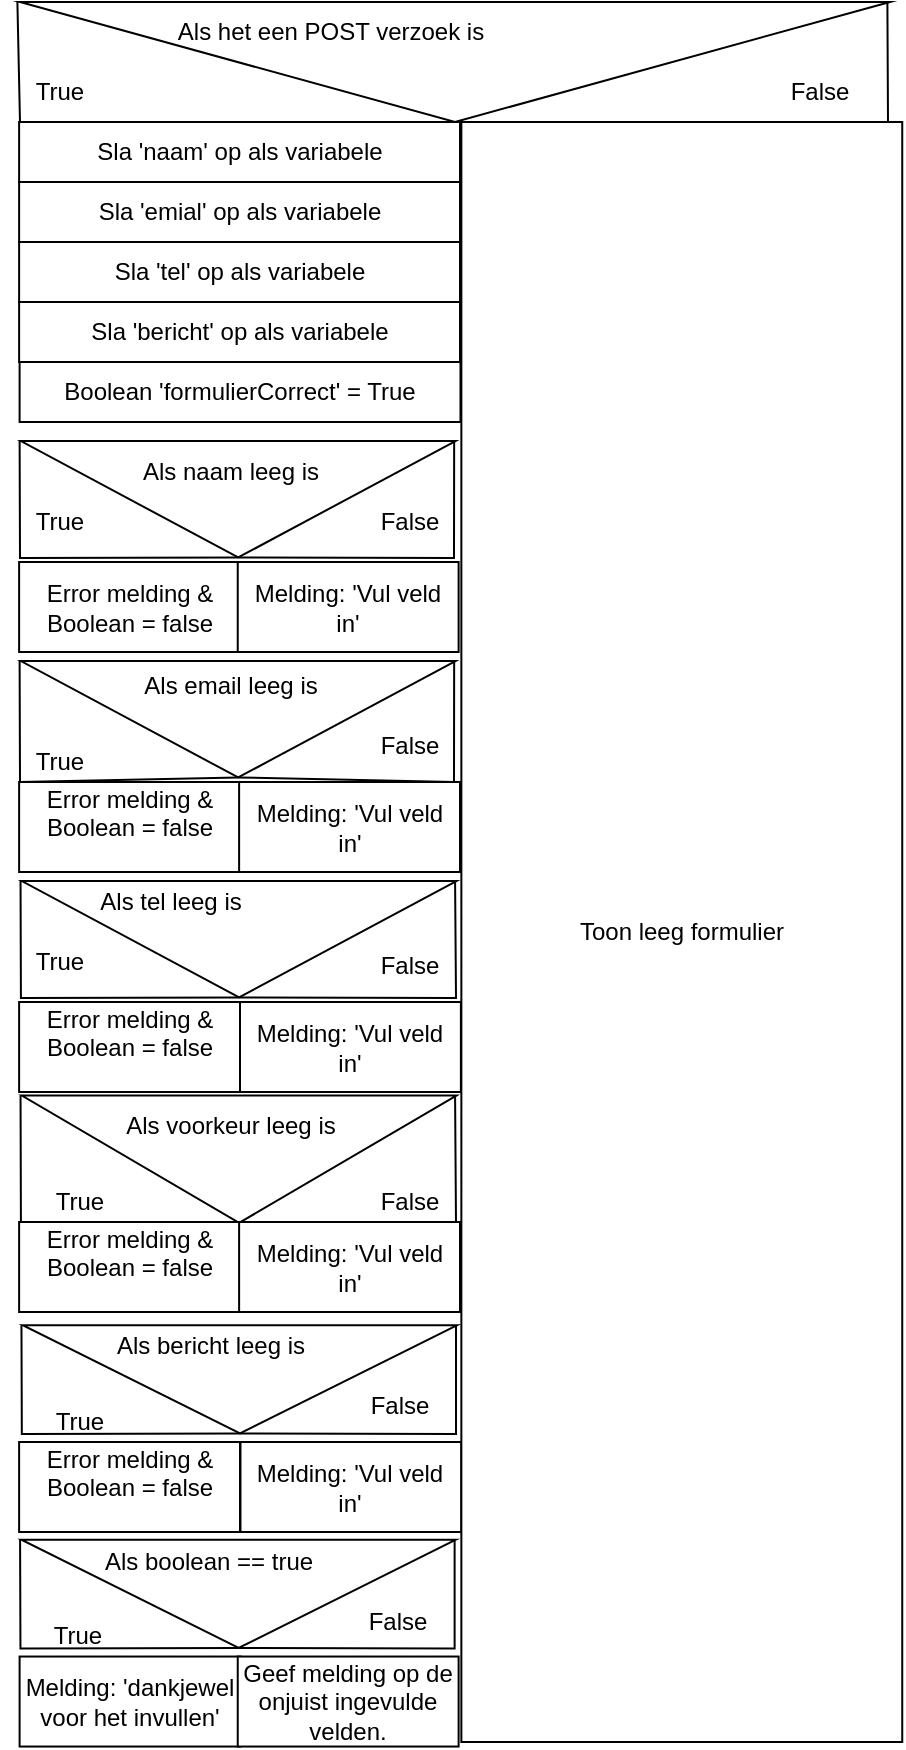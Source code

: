 <mxfile version="20.0.4" type="device"><diagram id="smZNaeCkn_50OmBjfCyH" name="Page-1"><mxGraphModel dx="1221" dy="631" grid="1" gridSize="10" guides="1" tooltips="1" connect="1" arrows="1" fold="1" page="1" pageScale="1" pageWidth="827" pageHeight="1169" math="0" shadow="0"><root><mxCell id="0"/><mxCell id="1" parent="0"/><mxCell id="jb1iZqjRTm2n1MPgPNoa-2" value="" style="triangle;whiteSpace=wrap;html=1;rotation=90;" vertex="1" parent="1"><mxGeometry x="337.5" y="-107.5" width="60" height="435" as="geometry"/></mxCell><mxCell id="jb1iZqjRTm2n1MPgPNoa-1" value="Als het een POST verzoek is" style="text;html=1;align=center;verticalAlign=middle;resizable=0;points=[];autosize=1;strokeColor=none;fillColor=none;" vertex="1" parent="1"><mxGeometry x="220" y="80" width="170" height="30" as="geometry"/></mxCell><mxCell id="jb1iZqjRTm2n1MPgPNoa-3" value="" style="endArrow=none;html=1;rounded=0;entryX=0;entryY=1.003;entryDx=0;entryDy=0;entryPerimeter=0;exitX=1;exitY=0.5;exitDx=0;exitDy=0;" edge="1" parent="1" source="jb1iZqjRTm2n1MPgPNoa-2" target="jb1iZqjRTm2n1MPgPNoa-2"><mxGeometry width="50" height="50" relative="1" as="geometry"><mxPoint x="120" y="190" as="sourcePoint"/><mxPoint x="160" y="140" as="targetPoint"/><Array as="points"><mxPoint x="150" y="140"/></Array></mxGeometry></mxCell><mxCell id="jb1iZqjRTm2n1MPgPNoa-4" value="" style="endArrow=none;html=1;rounded=0;entryX=0;entryY=0.003;entryDx=0;entryDy=0;entryPerimeter=0;exitX=1;exitY=0.5;exitDx=0;exitDy=0;" edge="1" parent="1" source="jb1iZqjRTm2n1MPgPNoa-2" target="jb1iZqjRTm2n1MPgPNoa-2"><mxGeometry width="50" height="50" relative="1" as="geometry"><mxPoint x="340" y="310" as="sourcePoint"/><mxPoint x="390" y="260" as="targetPoint"/><Array as="points"><mxPoint x="584" y="140"/></Array></mxGeometry></mxCell><mxCell id="jb1iZqjRTm2n1MPgPNoa-5" value="False" style="text;html=1;strokeColor=none;fillColor=none;align=center;verticalAlign=middle;whiteSpace=wrap;rounded=0;" vertex="1" parent="1"><mxGeometry x="520" y="110" width="60" height="30" as="geometry"/></mxCell><mxCell id="jb1iZqjRTm2n1MPgPNoa-6" value="True" style="text;html=1;strokeColor=none;fillColor=none;align=center;verticalAlign=middle;whiteSpace=wrap;rounded=0;" vertex="1" parent="1"><mxGeometry x="140" y="110" width="60" height="30" as="geometry"/></mxCell><mxCell id="jb1iZqjRTm2n1MPgPNoa-8" value="" style="triangle;whiteSpace=wrap;html=1;rotation=90;" vertex="1" parent="1"><mxGeometry x="230" y="220" width="58.19" height="217.27" as="geometry"/></mxCell><mxCell id="jb1iZqjRTm2n1MPgPNoa-9" value="" style="endArrow=none;html=1;rounded=0;entryX=0;entryY=1.003;entryDx=0;entryDy=0;entryPerimeter=0;exitX=1;exitY=0.5;exitDx=0;exitDy=0;" edge="1" parent="1" source="jb1iZqjRTm2n1MPgPNoa-8" target="jb1iZqjRTm2n1MPgPNoa-8"><mxGeometry width="50" height="50" relative="1" as="geometry"><mxPoint x="120.46" y="470" as="sourcePoint"/><mxPoint x="160.46" y="420" as="targetPoint"/><Array as="points"><mxPoint x="150" y="358"/></Array></mxGeometry></mxCell><mxCell id="jb1iZqjRTm2n1MPgPNoa-10" value="" style="endArrow=none;html=1;rounded=0;entryX=0;entryY=0.003;entryDx=0;entryDy=0;entryPerimeter=0;exitX=1;exitY=0.5;exitDx=0;exitDy=0;" edge="1" parent="1" source="jb1iZqjRTm2n1MPgPNoa-8" target="jb1iZqjRTm2n1MPgPNoa-8"><mxGeometry width="50" height="50" relative="1" as="geometry"><mxPoint x="340.46" y="590" as="sourcePoint"/><mxPoint x="390.46" y="540" as="targetPoint"/><Array as="points"><mxPoint x="367" y="358"/></Array></mxGeometry></mxCell><mxCell id="jb1iZqjRTm2n1MPgPNoa-11" value="Als naam leeg is" style="text;html=1;align=center;verticalAlign=middle;resizable=0;points=[];autosize=1;strokeColor=none;fillColor=none;" vertex="1" parent="1"><mxGeometry x="200" y="300" width="110" height="30" as="geometry"/></mxCell><mxCell id="jb1iZqjRTm2n1MPgPNoa-12" value="" style="triangle;whiteSpace=wrap;html=1;rotation=90;" vertex="1" parent="1"><mxGeometry x="230" y="330" width="58.19" height="217.27" as="geometry"/></mxCell><mxCell id="jb1iZqjRTm2n1MPgPNoa-13" value="" style="endArrow=none;html=1;rounded=0;entryX=0;entryY=1.003;entryDx=0;entryDy=0;entryPerimeter=0;exitX=1;exitY=0.5;exitDx=0;exitDy=0;" edge="1" parent="1" source="jb1iZqjRTm2n1MPgPNoa-12" target="jb1iZqjRTm2n1MPgPNoa-12"><mxGeometry width="50" height="50" relative="1" as="geometry"><mxPoint x="130.46" y="565" as="sourcePoint"/><mxPoint x="170.46" y="515" as="targetPoint"/><Array as="points"><mxPoint x="150" y="470"/></Array></mxGeometry></mxCell><mxCell id="jb1iZqjRTm2n1MPgPNoa-14" value="" style="endArrow=none;html=1;rounded=0;entryX=0;entryY=0.003;entryDx=0;entryDy=0;entryPerimeter=0;exitX=1;exitY=0.5;exitDx=0;exitDy=0;" edge="1" parent="1" source="jb1iZqjRTm2n1MPgPNoa-12" target="jb1iZqjRTm2n1MPgPNoa-12"><mxGeometry width="50" height="50" relative="1" as="geometry"><mxPoint x="350.46" y="685" as="sourcePoint"/><mxPoint x="400.46" y="635" as="targetPoint"/><Array as="points"><mxPoint x="367" y="470"/></Array></mxGeometry></mxCell><mxCell id="jb1iZqjRTm2n1MPgPNoa-15" value="Als email leeg is" style="text;html=1;align=center;verticalAlign=middle;resizable=0;points=[];autosize=1;strokeColor=none;fillColor=none;" vertex="1" parent="1"><mxGeometry x="200" y="407.27" width="110" height="30" as="geometry"/></mxCell><mxCell id="jb1iZqjRTm2n1MPgPNoa-16" value="" style="triangle;whiteSpace=wrap;html=1;rotation=90;" vertex="1" parent="1"><mxGeometry x="230.46" y="440" width="58.19" height="217.27" as="geometry"/></mxCell><mxCell id="jb1iZqjRTm2n1MPgPNoa-17" value="" style="endArrow=none;html=1;rounded=0;entryX=0;entryY=1.003;entryDx=0;entryDy=0;entryPerimeter=0;exitX=1;exitY=0.5;exitDx=0;exitDy=0;" edge="1" parent="1" source="jb1iZqjRTm2n1MPgPNoa-16" target="jb1iZqjRTm2n1MPgPNoa-16"><mxGeometry width="50" height="50" relative="1" as="geometry"><mxPoint x="120.92" y="690" as="sourcePoint"/><mxPoint x="160.92" y="640" as="targetPoint"/><Array as="points"><mxPoint x="150.46" y="578"/></Array></mxGeometry></mxCell><mxCell id="jb1iZqjRTm2n1MPgPNoa-18" value="" style="endArrow=none;html=1;rounded=0;entryX=0;entryY=0.003;entryDx=0;entryDy=0;entryPerimeter=0;exitX=1;exitY=0.5;exitDx=0;exitDy=0;" edge="1" parent="1" source="jb1iZqjRTm2n1MPgPNoa-16" target="jb1iZqjRTm2n1MPgPNoa-16"><mxGeometry width="50" height="50" relative="1" as="geometry"><mxPoint x="340.92" y="810" as="sourcePoint"/><mxPoint x="390.92" y="760" as="targetPoint"/><Array as="points"><mxPoint x="368" y="578"/></Array></mxGeometry></mxCell><mxCell id="jb1iZqjRTm2n1MPgPNoa-19" value="Als tel leeg is" style="text;html=1;align=center;verticalAlign=middle;resizable=0;points=[];autosize=1;strokeColor=none;fillColor=none;" vertex="1" parent="1"><mxGeometry x="179.56" y="515" width="90" height="30" as="geometry"/></mxCell><mxCell id="jb1iZqjRTm2n1MPgPNoa-20" value="" style="triangle;whiteSpace=wrap;html=1;rotation=90;" vertex="1" parent="1"><mxGeometry x="227.73" y="550" width="63.65" height="217.27" as="geometry"/></mxCell><mxCell id="jb1iZqjRTm2n1MPgPNoa-21" value="" style="endArrow=none;html=1;rounded=0;entryX=0;entryY=1.003;entryDx=0;entryDy=0;entryPerimeter=0;exitX=1;exitY=0.5;exitDx=0;exitDy=0;" edge="1" parent="1" source="jb1iZqjRTm2n1MPgPNoa-20" target="jb1iZqjRTm2n1MPgPNoa-20"><mxGeometry width="50" height="50" relative="1" as="geometry"><mxPoint x="130.92" y="752.73" as="sourcePoint"/><mxPoint x="170.92" y="702.73" as="targetPoint"/><Array as="points"><mxPoint x="150.46" y="690.73"/></Array></mxGeometry></mxCell><mxCell id="jb1iZqjRTm2n1MPgPNoa-22" value="" style="endArrow=none;html=1;rounded=0;entryX=0;entryY=0.003;entryDx=0;entryDy=0;entryPerimeter=0;exitX=1;exitY=0.5;exitDx=0;exitDy=0;" edge="1" parent="1" source="jb1iZqjRTm2n1MPgPNoa-20" target="jb1iZqjRTm2n1MPgPNoa-20"><mxGeometry width="50" height="50" relative="1" as="geometry"><mxPoint x="350.92" y="872.73" as="sourcePoint"/><mxPoint x="400.92" y="822.73" as="targetPoint"/><Array as="points"><mxPoint x="368" y="690.73"/></Array></mxGeometry></mxCell><mxCell id="jb1iZqjRTm2n1MPgPNoa-23" value="Als voorkeur leeg is" style="text;html=1;align=center;verticalAlign=middle;resizable=0;points=[];autosize=1;strokeColor=none;fillColor=none;" vertex="1" parent="1"><mxGeometry x="195" y="627.27" width="120" height="30" as="geometry"/></mxCell><mxCell id="jb1iZqjRTm2n1MPgPNoa-24" value="" style="triangle;whiteSpace=wrap;html=1;rotation=90;" vertex="1" parent="1"><mxGeometry x="232.96" y="660" width="54.11" height="217.27" as="geometry"/></mxCell><mxCell id="jb1iZqjRTm2n1MPgPNoa-25" value="" style="endArrow=none;html=1;rounded=0;entryX=0;entryY=1.003;entryDx=0;entryDy=0;entryPerimeter=0;exitX=1;exitY=0.5;exitDx=0;exitDy=0;" edge="1" parent="1" source="jb1iZqjRTm2n1MPgPNoa-24" target="jb1iZqjRTm2n1MPgPNoa-24"><mxGeometry width="50" height="50" relative="1" as="geometry"><mxPoint x="131.38" y="857.96" as="sourcePoint"/><mxPoint x="171.38" y="807.96" as="targetPoint"/><Array as="points"><mxPoint x="150.92" y="795.96"/></Array></mxGeometry></mxCell><mxCell id="jb1iZqjRTm2n1MPgPNoa-26" value="" style="endArrow=none;html=1;rounded=0;entryX=0;entryY=0.003;entryDx=0;entryDy=0;entryPerimeter=0;exitX=1;exitY=0.5;exitDx=0;exitDy=0;" edge="1" parent="1" source="jb1iZqjRTm2n1MPgPNoa-24" target="jb1iZqjRTm2n1MPgPNoa-24"><mxGeometry width="50" height="50" relative="1" as="geometry"><mxPoint x="351.38" y="977.96" as="sourcePoint"/><mxPoint x="401.38" y="927.96" as="targetPoint"/><Array as="points"><mxPoint x="368" y="795.96"/></Array></mxGeometry></mxCell><mxCell id="jb1iZqjRTm2n1MPgPNoa-27" value="Als bericht leeg is" style="text;html=1;align=center;verticalAlign=middle;resizable=0;points=[];autosize=1;strokeColor=none;fillColor=none;" vertex="1" parent="1"><mxGeometry x="190" y="737.27" width="110" height="30" as="geometry"/></mxCell><mxCell id="jb1iZqjRTm2n1MPgPNoa-28" value="True" style="text;html=1;strokeColor=none;fillColor=none;align=center;verticalAlign=middle;whiteSpace=wrap;rounded=0;" vertex="1" parent="1"><mxGeometry x="140" y="325" width="60" height="30" as="geometry"/></mxCell><mxCell id="jb1iZqjRTm2n1MPgPNoa-29" value="True" style="text;html=1;strokeColor=none;fillColor=none;align=center;verticalAlign=middle;whiteSpace=wrap;rounded=0;" vertex="1" parent="1"><mxGeometry x="140" y="450" width="60" height="20" as="geometry"/></mxCell><mxCell id="jb1iZqjRTm2n1MPgPNoa-30" value="Sla 'naam' op als variabele" style="rounded=0;whiteSpace=wrap;html=1;" vertex="1" parent="1"><mxGeometry x="149.56" y="140" width="220.44" height="30" as="geometry"/></mxCell><mxCell id="jb1iZqjRTm2n1MPgPNoa-31" value="Sla 'emial' op als variabele" style="rounded=0;whiteSpace=wrap;html=1;" vertex="1" parent="1"><mxGeometry x="149.56" y="170" width="220.44" height="30" as="geometry"/></mxCell><mxCell id="jb1iZqjRTm2n1MPgPNoa-32" value="Sla 'tel' op als variabele" style="rounded=0;whiteSpace=wrap;html=1;" vertex="1" parent="1"><mxGeometry x="149.56" y="200" width="220.44" height="30" as="geometry"/></mxCell><mxCell id="jb1iZqjRTm2n1MPgPNoa-33" value="Sla 'bericht' op als variabele" style="rounded=0;whiteSpace=wrap;html=1;" vertex="1" parent="1"><mxGeometry x="149.56" y="230" width="220.44" height="30" as="geometry"/></mxCell><mxCell id="jb1iZqjRTm2n1MPgPNoa-36" value="Error melding &amp;amp; Boolean = false" style="rounded=0;whiteSpace=wrap;html=1;" vertex="1" parent="1"><mxGeometry x="149.56" y="360" width="110.44" height="45" as="geometry"/></mxCell><mxCell id="jb1iZqjRTm2n1MPgPNoa-39" value="&#xA;Error melding &amp;amp; Boolean = false&lt;br&gt;&#xA;&#xA;" style="rounded=0;whiteSpace=wrap;html=1;" vertex="1" parent="1"><mxGeometry x="149.56" y="470" width="110.44" height="45" as="geometry"/></mxCell><mxCell id="jb1iZqjRTm2n1MPgPNoa-40" value="&#xA;Error melding &amp;amp; Boolean = false&lt;br&gt;&#xA;&#xA;" style="rounded=0;whiteSpace=wrap;html=1;" vertex="1" parent="1"><mxGeometry x="149.56" y="580" width="110.44" height="45" as="geometry"/></mxCell><mxCell id="jb1iZqjRTm2n1MPgPNoa-41" value="&#xA;Error melding &amp;amp; Boolean = false&lt;br&gt;&#xA;&#xA;" style="rounded=0;whiteSpace=wrap;html=1;" vertex="1" parent="1"><mxGeometry x="149.56" y="690" width="110.44" height="45" as="geometry"/></mxCell><mxCell id="jb1iZqjRTm2n1MPgPNoa-42" value="&#xA;Error melding &amp;amp; Boolean = false&lt;br&gt;&#xA;&#xA;" style="rounded=0;whiteSpace=wrap;html=1;" vertex="1" parent="1"><mxGeometry x="149.56" y="800" width="110.44" height="45" as="geometry"/></mxCell><mxCell id="jb1iZqjRTm2n1MPgPNoa-43" value="True" style="text;html=1;strokeColor=none;fillColor=none;align=center;verticalAlign=middle;whiteSpace=wrap;rounded=0;" vertex="1" parent="1"><mxGeometry x="140" y="550" width="60" height="20" as="geometry"/></mxCell><mxCell id="jb1iZqjRTm2n1MPgPNoa-44" value="True" style="text;html=1;strokeColor=none;fillColor=none;align=center;verticalAlign=middle;whiteSpace=wrap;rounded=0;" vertex="1" parent="1"><mxGeometry x="149.56" y="670" width="60" height="20" as="geometry"/></mxCell><mxCell id="jb1iZqjRTm2n1MPgPNoa-45" value="True" style="text;html=1;strokeColor=none;fillColor=none;align=center;verticalAlign=middle;whiteSpace=wrap;rounded=0;" vertex="1" parent="1"><mxGeometry x="149.56" y="780" width="60" height="20" as="geometry"/></mxCell><mxCell id="jb1iZqjRTm2n1MPgPNoa-46" value="False" style="text;html=1;strokeColor=none;fillColor=none;align=center;verticalAlign=middle;whiteSpace=wrap;rounded=0;" vertex="1" parent="1"><mxGeometry x="315" y="325" width="60" height="30" as="geometry"/></mxCell><mxCell id="jb1iZqjRTm2n1MPgPNoa-47" value="False" style="text;html=1;strokeColor=none;fillColor=none;align=center;verticalAlign=middle;whiteSpace=wrap;rounded=0;" vertex="1" parent="1"><mxGeometry x="315" y="437.27" width="60" height="30" as="geometry"/></mxCell><mxCell id="jb1iZqjRTm2n1MPgPNoa-48" value="False" style="text;html=1;strokeColor=none;fillColor=none;align=center;verticalAlign=middle;whiteSpace=wrap;rounded=0;" vertex="1" parent="1"><mxGeometry x="315" y="547.27" width="60" height="30" as="geometry"/></mxCell><mxCell id="jb1iZqjRTm2n1MPgPNoa-49" value="False" style="text;html=1;strokeColor=none;fillColor=none;align=center;verticalAlign=middle;whiteSpace=wrap;rounded=0;" vertex="1" parent="1"><mxGeometry x="315" y="665" width="60" height="30" as="geometry"/></mxCell><mxCell id="jb1iZqjRTm2n1MPgPNoa-50" value="False" style="text;html=1;strokeColor=none;fillColor=none;align=center;verticalAlign=middle;whiteSpace=wrap;rounded=0;" vertex="1" parent="1"><mxGeometry x="310" y="767.27" width="60" height="30" as="geometry"/></mxCell><mxCell id="jb1iZqjRTm2n1MPgPNoa-51" value="Boolean 'formulierCorrect' = True" style="rounded=0;whiteSpace=wrap;html=1;" vertex="1" parent="1"><mxGeometry x="149.8" y="260" width="220.44" height="30" as="geometry"/></mxCell><mxCell id="jb1iZqjRTm2n1MPgPNoa-52" value="" style="triangle;whiteSpace=wrap;html=1;rotation=90;" vertex="1" parent="1"><mxGeometry x="232.27" y="767.27" width="54.11" height="217.27" as="geometry"/></mxCell><mxCell id="jb1iZqjRTm2n1MPgPNoa-53" value="" style="endArrow=none;html=1;rounded=0;entryX=0;entryY=1.003;entryDx=0;entryDy=0;entryPerimeter=0;exitX=1;exitY=0.5;exitDx=0;exitDy=0;" edge="1" parent="1" source="jb1iZqjRTm2n1MPgPNoa-52" target="jb1iZqjRTm2n1MPgPNoa-52"><mxGeometry width="50" height="50" relative="1" as="geometry"><mxPoint x="130.69" y="965.23" as="sourcePoint"/><mxPoint x="170.69" y="915.23" as="targetPoint"/><Array as="points"><mxPoint x="150.23" y="903.23"/></Array></mxGeometry></mxCell><mxCell id="jb1iZqjRTm2n1MPgPNoa-54" value="" style="endArrow=none;html=1;rounded=0;entryX=0;entryY=0.003;entryDx=0;entryDy=0;entryPerimeter=0;exitX=1;exitY=0.5;exitDx=0;exitDy=0;" edge="1" parent="1" source="jb1iZqjRTm2n1MPgPNoa-52" target="jb1iZqjRTm2n1MPgPNoa-52"><mxGeometry width="50" height="50" relative="1" as="geometry"><mxPoint x="350.69" y="1085.23" as="sourcePoint"/><mxPoint x="400.69" y="1035.23" as="targetPoint"/><Array as="points"><mxPoint x="367.31" y="903.23"/></Array></mxGeometry></mxCell><mxCell id="jb1iZqjRTm2n1MPgPNoa-55" value="Als boolean == true" style="text;html=1;align=center;verticalAlign=middle;resizable=0;points=[];autosize=1;strokeColor=none;fillColor=none;" vertex="1" parent="1"><mxGeometry x="184.31" y="844.54" width="120" height="30" as="geometry"/></mxCell><mxCell id="jb1iZqjRTm2n1MPgPNoa-56" value="True" style="text;html=1;strokeColor=none;fillColor=none;align=center;verticalAlign=middle;whiteSpace=wrap;rounded=0;" vertex="1" parent="1"><mxGeometry x="148.87" y="887.27" width="60" height="20" as="geometry"/></mxCell><mxCell id="jb1iZqjRTm2n1MPgPNoa-57" value="False" style="text;html=1;strokeColor=none;fillColor=none;align=center;verticalAlign=middle;whiteSpace=wrap;rounded=0;" vertex="1" parent="1"><mxGeometry x="309.31" y="874.54" width="60" height="30" as="geometry"/></mxCell><mxCell id="jb1iZqjRTm2n1MPgPNoa-58" value="Melding: 'dankjewel voor het invullen'" style="rounded=0;whiteSpace=wrap;html=1;" vertex="1" parent="1"><mxGeometry x="149.8" y="907.27" width="110.44" height="45" as="geometry"/></mxCell><mxCell id="jb1iZqjRTm2n1MPgPNoa-59" value="Geef melding op de onjuist ingevulde velden." style="rounded=0;whiteSpace=wrap;html=1;" vertex="1" parent="1"><mxGeometry x="258.87" y="907.27" width="110.44" height="45" as="geometry"/></mxCell><mxCell id="jb1iZqjRTm2n1MPgPNoa-61" value="Melding: 'Vul veld in'" style="rounded=0;whiteSpace=wrap;html=1;" vertex="1" parent="1"><mxGeometry x="260.24" y="800" width="110.44" height="45" as="geometry"/></mxCell><mxCell id="jb1iZqjRTm2n1MPgPNoa-62" value="Melding: 'Vul veld in'" style="rounded=0;whiteSpace=wrap;html=1;" vertex="1" parent="1"><mxGeometry x="259.56" y="690" width="110.44" height="45" as="geometry"/></mxCell><mxCell id="jb1iZqjRTm2n1MPgPNoa-63" value="Melding: 'Vul veld in'" style="rounded=0;whiteSpace=wrap;html=1;" vertex="1" parent="1"><mxGeometry x="260" y="580" width="110.44" height="45" as="geometry"/></mxCell><mxCell id="jb1iZqjRTm2n1MPgPNoa-64" value="Melding: 'Vul veld in'" style="rounded=0;whiteSpace=wrap;html=1;" vertex="1" parent="1"><mxGeometry x="259.56" y="470" width="110.44" height="45" as="geometry"/></mxCell><mxCell id="jb1iZqjRTm2n1MPgPNoa-65" value="Melding: 'Vul veld in'" style="rounded=0;whiteSpace=wrap;html=1;" vertex="1" parent="1"><mxGeometry x="258.87" y="360" width="110.44" height="45" as="geometry"/></mxCell><mxCell id="jb1iZqjRTm2n1MPgPNoa-66" value="Toon leeg formulier" style="rounded=0;whiteSpace=wrap;html=1;" vertex="1" parent="1"><mxGeometry x="370.68" y="140" width="220.44" height="810" as="geometry"/></mxCell></root></mxGraphModel></diagram></mxfile>